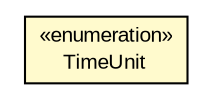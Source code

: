 #!/usr/local/bin/dot
#
# Class diagram 
# Generated by UMLGraph version R5_6-24-gf6e263 (http://www.umlgraph.org/)
#

digraph G {
	edge [fontname="arial",fontsize=10,labelfontname="arial",labelfontsize=10];
	node [fontname="arial",fontsize=10,shape=plaintext];
	nodesep=0.25;
	ranksep=0.5;
	// eu.europa.esig.jaxb.policy.TimeUnit
	c714834 [label=<<table title="eu.europa.esig.jaxb.policy.TimeUnit" border="0" cellborder="1" cellspacing="0" cellpadding="2" port="p" bgcolor="lemonChiffon" href="./TimeUnit.html">
		<tr><td><table border="0" cellspacing="0" cellpadding="1">
<tr><td align="center" balign="center"> &#171;enumeration&#187; </td></tr>
<tr><td align="center" balign="center"> TimeUnit </td></tr>
		</table></td></tr>
		</table>>, URL="./TimeUnit.html", fontname="arial", fontcolor="black", fontsize=10.0];
}

